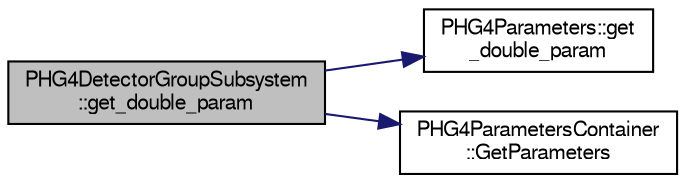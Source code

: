 digraph "PHG4DetectorGroupSubsystem::get_double_param"
{
  bgcolor="transparent";
  edge [fontname="FreeSans",fontsize="10",labelfontname="FreeSans",labelfontsize="10"];
  node [fontname="FreeSans",fontsize="10",shape=record];
  rankdir="LR";
  Node1 [label="PHG4DetectorGroupSubsystem\l::get_double_param",height=0.2,width=0.4,color="black", fillcolor="grey75", style="filled" fontcolor="black"];
  Node1 -> Node2 [color="midnightblue",fontsize="10",style="solid",fontname="FreeSans"];
  Node2 [label="PHG4Parameters::get\l_double_param",height=0.2,width=0.4,color="black",URL="$da/d29/classPHG4Parameters.html#a4f94dc80ba894dc3eac307652f3a7e60"];
  Node1 -> Node3 [color="midnightblue",fontsize="10",style="solid",fontname="FreeSans"];
  Node3 [label="PHG4ParametersContainer\l::GetParameters",height=0.2,width=0.4,color="black",URL="$d5/d5f/classPHG4ParametersContainer.html#a4273a3f3eb4ca78b6e454b92b52d80ad"];
}
